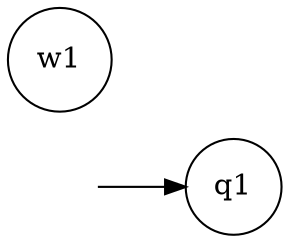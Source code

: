 digraph A7 {
	/* configuracoes de design e layout */
	node [shape = circle];
	rankdir = "LR";

	/* estado inicial */
	x [style = invis];
	x -> q1;

	/* outros estados */
	q1;
	w1;
}
